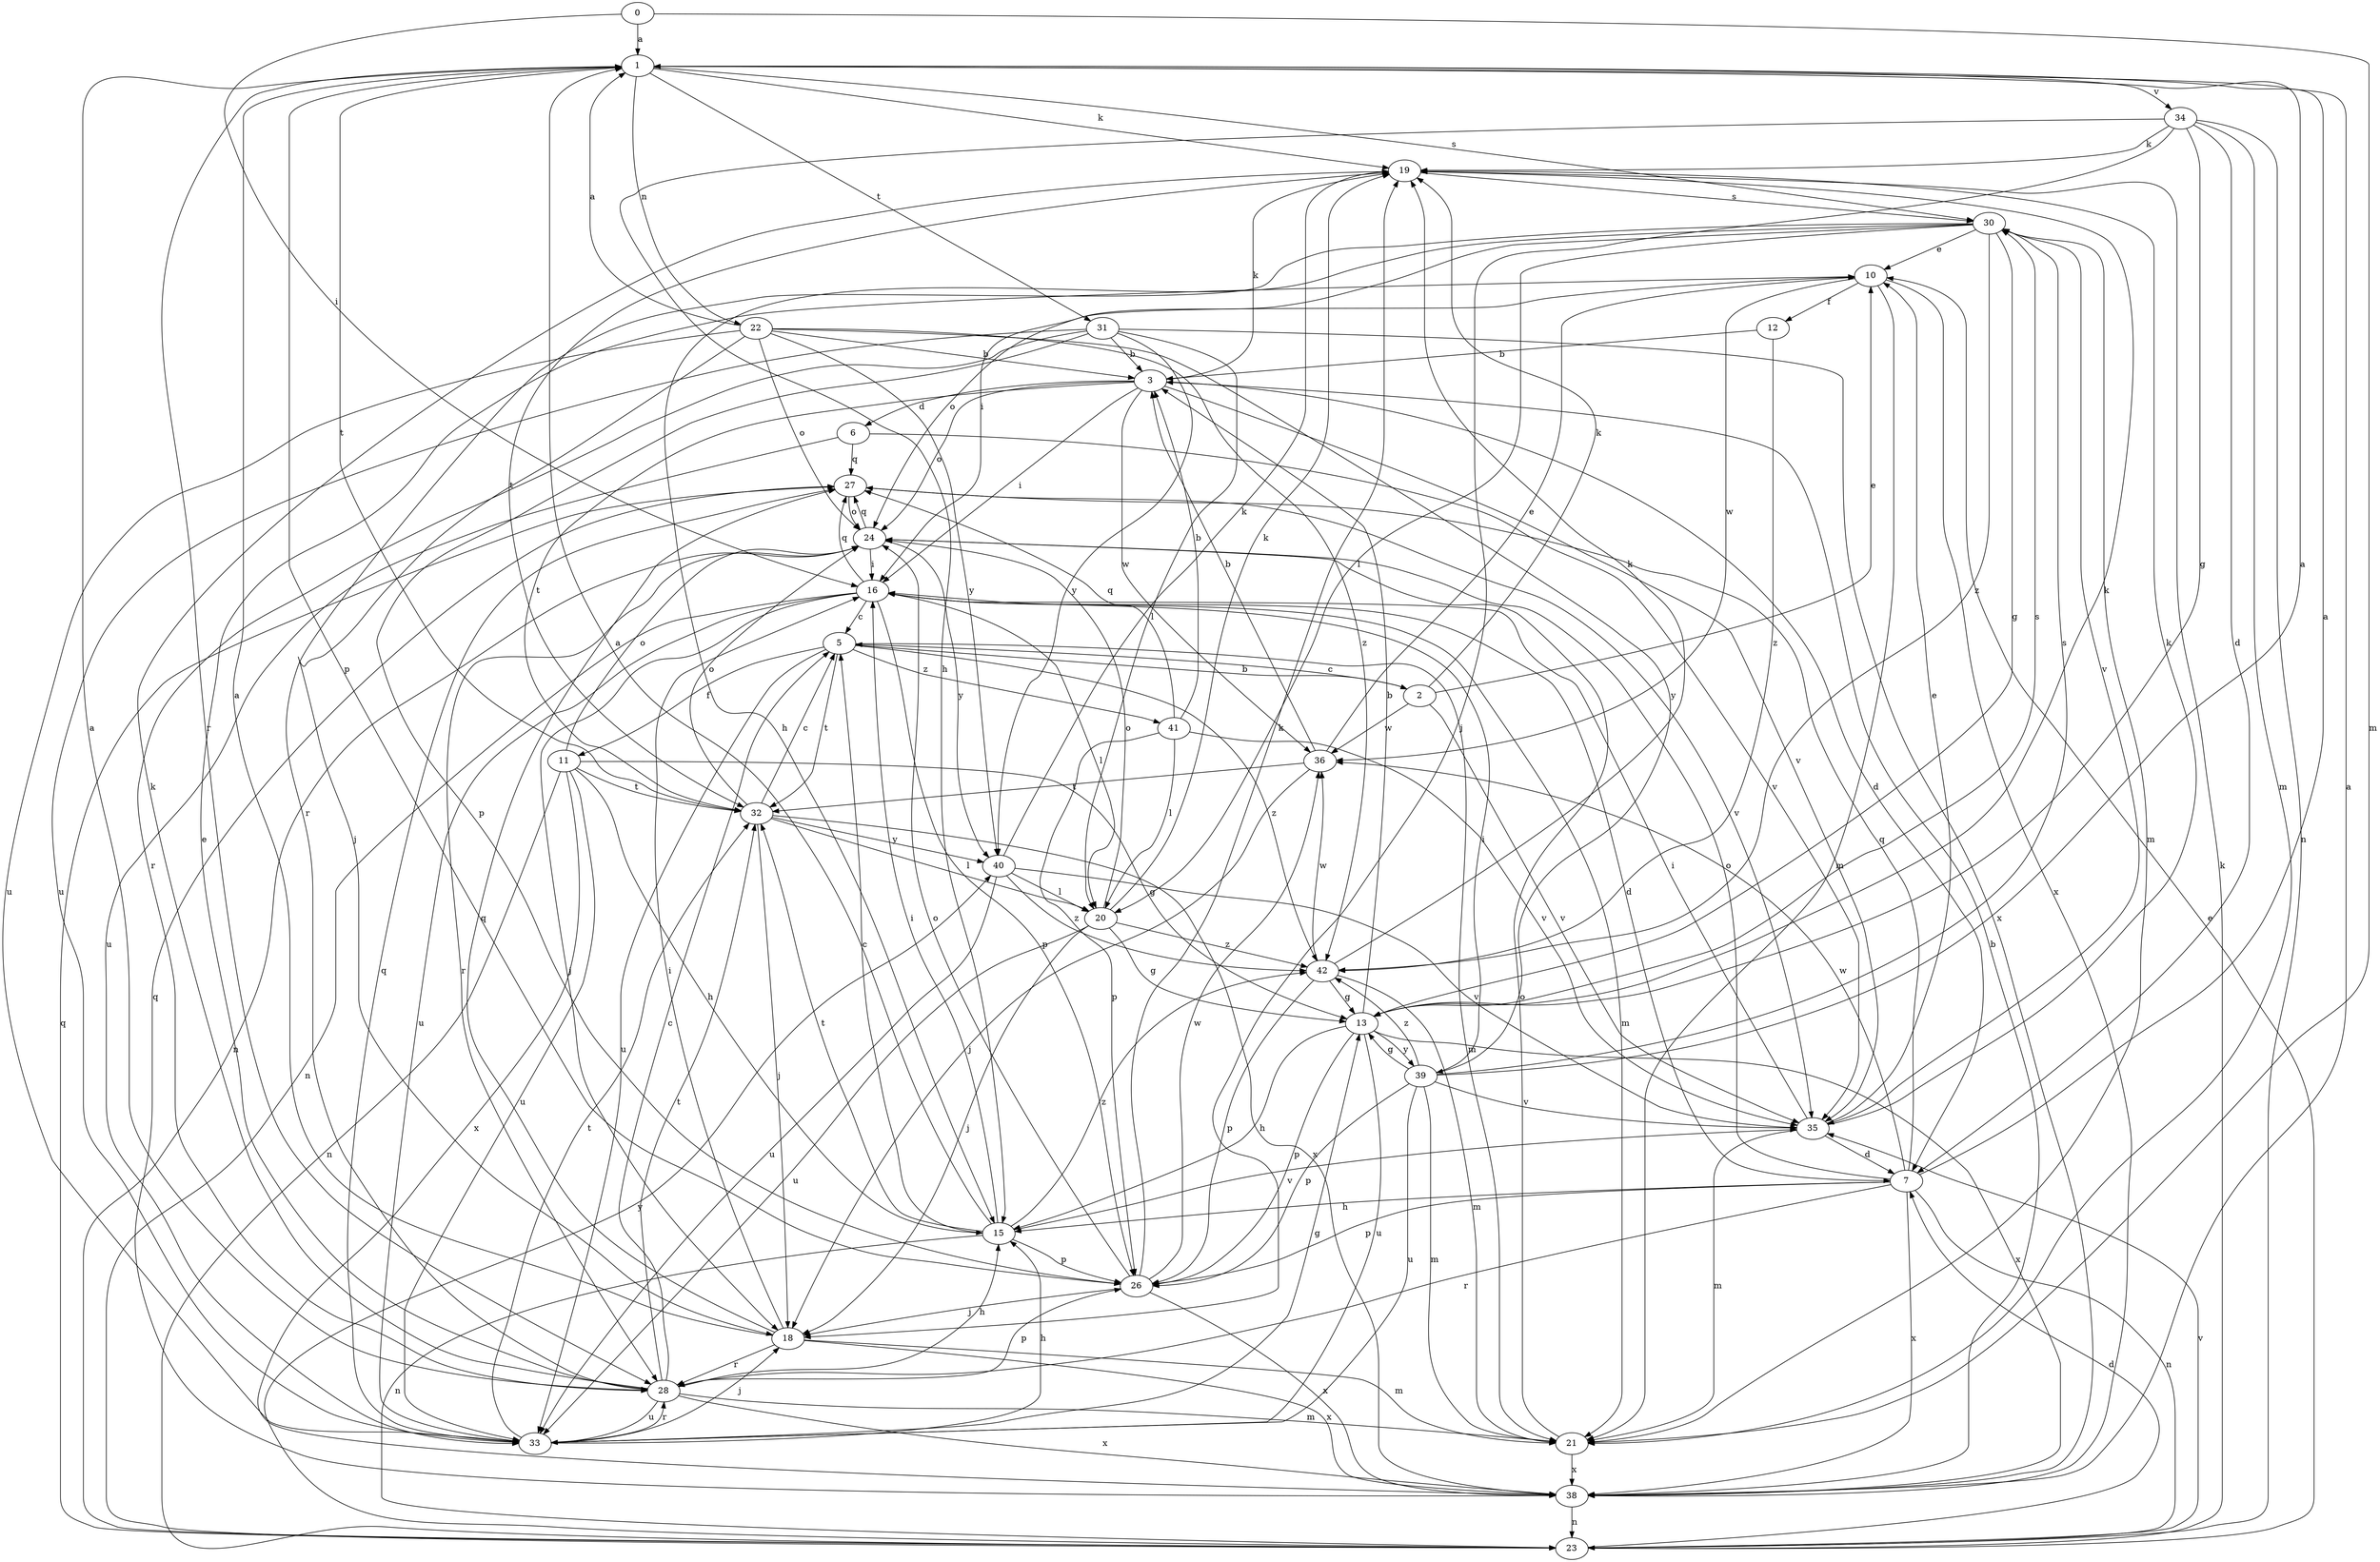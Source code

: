 strict digraph  {
0;
1;
2;
3;
5;
6;
7;
10;
11;
12;
13;
15;
16;
18;
19;
20;
21;
22;
23;
24;
26;
27;
28;
30;
31;
32;
33;
34;
35;
36;
38;
39;
40;
41;
42;
0 -> 1  [label=a];
0 -> 16  [label=i];
0 -> 21  [label=m];
1 -> 19  [label=k];
1 -> 22  [label=n];
1 -> 26  [label=p];
1 -> 28  [label=r];
1 -> 30  [label=s];
1 -> 31  [label=t];
1 -> 32  [label=t];
1 -> 34  [label=v];
2 -> 5  [label=c];
2 -> 10  [label=e];
2 -> 19  [label=k];
2 -> 35  [label=v];
2 -> 36  [label=w];
3 -> 6  [label=d];
3 -> 7  [label=d];
3 -> 16  [label=i];
3 -> 19  [label=k];
3 -> 24  [label=o];
3 -> 32  [label=t];
3 -> 35  [label=v];
3 -> 36  [label=w];
5 -> 2  [label=b];
5 -> 11  [label=f];
5 -> 21  [label=m];
5 -> 32  [label=t];
5 -> 33  [label=u];
5 -> 41  [label=z];
5 -> 42  [label=z];
6 -> 27  [label=q];
6 -> 33  [label=u];
6 -> 35  [label=v];
7 -> 1  [label=a];
7 -> 15  [label=h];
7 -> 23  [label=n];
7 -> 24  [label=o];
7 -> 26  [label=p];
7 -> 27  [label=q];
7 -> 28  [label=r];
7 -> 36  [label=w];
7 -> 38  [label=x];
10 -> 12  [label=f];
10 -> 21  [label=m];
10 -> 24  [label=o];
10 -> 36  [label=w];
10 -> 38  [label=x];
11 -> 13  [label=g];
11 -> 15  [label=h];
11 -> 23  [label=n];
11 -> 24  [label=o];
11 -> 32  [label=t];
11 -> 33  [label=u];
11 -> 38  [label=x];
12 -> 3  [label=b];
12 -> 42  [label=z];
13 -> 3  [label=b];
13 -> 15  [label=h];
13 -> 19  [label=k];
13 -> 26  [label=p];
13 -> 30  [label=s];
13 -> 33  [label=u];
13 -> 38  [label=x];
13 -> 39  [label=y];
15 -> 1  [label=a];
15 -> 5  [label=c];
15 -> 16  [label=i];
15 -> 23  [label=n];
15 -> 26  [label=p];
15 -> 32  [label=t];
15 -> 35  [label=v];
15 -> 42  [label=z];
16 -> 5  [label=c];
16 -> 7  [label=d];
16 -> 18  [label=j];
16 -> 20  [label=l];
16 -> 21  [label=m];
16 -> 23  [label=n];
16 -> 26  [label=p];
16 -> 27  [label=q];
16 -> 33  [label=u];
18 -> 1  [label=a];
18 -> 16  [label=i];
18 -> 21  [label=m];
18 -> 27  [label=q];
18 -> 28  [label=r];
18 -> 38  [label=x];
19 -> 30  [label=s];
19 -> 32  [label=t];
20 -> 13  [label=g];
20 -> 18  [label=j];
20 -> 19  [label=k];
20 -> 24  [label=o];
20 -> 33  [label=u];
20 -> 42  [label=z];
21 -> 24  [label=o];
21 -> 38  [label=x];
22 -> 1  [label=a];
22 -> 3  [label=b];
22 -> 18  [label=j];
22 -> 24  [label=o];
22 -> 33  [label=u];
22 -> 39  [label=y];
22 -> 40  [label=y];
22 -> 42  [label=z];
23 -> 7  [label=d];
23 -> 10  [label=e];
23 -> 19  [label=k];
23 -> 27  [label=q];
23 -> 35  [label=v];
23 -> 40  [label=y];
24 -> 16  [label=i];
24 -> 23  [label=n];
24 -> 27  [label=q];
24 -> 28  [label=r];
24 -> 40  [label=y];
26 -> 18  [label=j];
26 -> 19  [label=k];
26 -> 24  [label=o];
26 -> 36  [label=w];
26 -> 38  [label=x];
27 -> 24  [label=o];
27 -> 35  [label=v];
28 -> 1  [label=a];
28 -> 5  [label=c];
28 -> 10  [label=e];
28 -> 15  [label=h];
28 -> 19  [label=k];
28 -> 21  [label=m];
28 -> 26  [label=p];
28 -> 32  [label=t];
28 -> 33  [label=u];
28 -> 38  [label=x];
30 -> 10  [label=e];
30 -> 13  [label=g];
30 -> 15  [label=h];
30 -> 16  [label=i];
30 -> 20  [label=l];
30 -> 21  [label=m];
30 -> 28  [label=r];
30 -> 35  [label=v];
30 -> 42  [label=z];
31 -> 3  [label=b];
31 -> 20  [label=l];
31 -> 26  [label=p];
31 -> 28  [label=r];
31 -> 33  [label=u];
31 -> 38  [label=x];
31 -> 40  [label=y];
32 -> 5  [label=c];
32 -> 18  [label=j];
32 -> 20  [label=l];
32 -> 24  [label=o];
32 -> 38  [label=x];
32 -> 40  [label=y];
33 -> 13  [label=g];
33 -> 15  [label=h];
33 -> 18  [label=j];
33 -> 27  [label=q];
33 -> 28  [label=r];
33 -> 32  [label=t];
34 -> 7  [label=d];
34 -> 13  [label=g];
34 -> 15  [label=h];
34 -> 18  [label=j];
34 -> 19  [label=k];
34 -> 21  [label=m];
34 -> 23  [label=n];
35 -> 7  [label=d];
35 -> 10  [label=e];
35 -> 16  [label=i];
35 -> 19  [label=k];
35 -> 21  [label=m];
36 -> 3  [label=b];
36 -> 10  [label=e];
36 -> 18  [label=j];
36 -> 32  [label=t];
38 -> 1  [label=a];
38 -> 3  [label=b];
38 -> 23  [label=n];
38 -> 27  [label=q];
39 -> 1  [label=a];
39 -> 13  [label=g];
39 -> 16  [label=i];
39 -> 21  [label=m];
39 -> 26  [label=p];
39 -> 30  [label=s];
39 -> 33  [label=u];
39 -> 35  [label=v];
39 -> 42  [label=z];
40 -> 19  [label=k];
40 -> 20  [label=l];
40 -> 33  [label=u];
40 -> 35  [label=v];
40 -> 42  [label=z];
41 -> 3  [label=b];
41 -> 20  [label=l];
41 -> 26  [label=p];
41 -> 27  [label=q];
41 -> 35  [label=v];
42 -> 13  [label=g];
42 -> 19  [label=k];
42 -> 21  [label=m];
42 -> 26  [label=p];
42 -> 36  [label=w];
}
